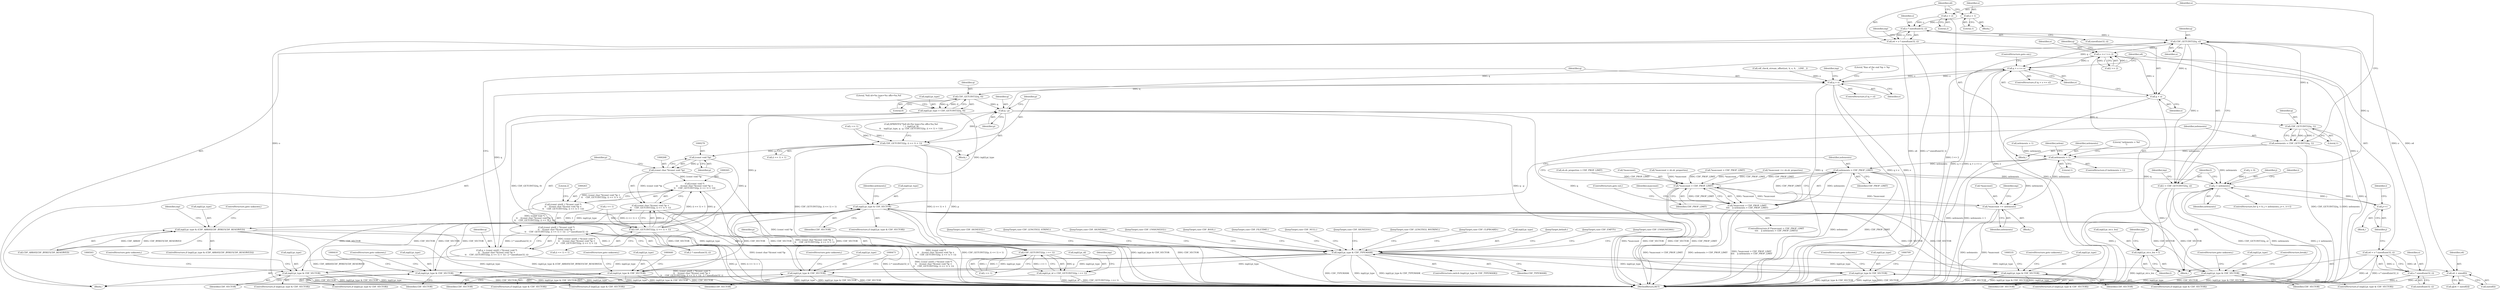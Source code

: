 digraph "0_file_1859fdb4e67c49c463c4e0078054335cd46ba295@API" {
"1000370" [label="(Call,o * sizeof(uint32_t))"];
"1000357" [label="(Call,o = 2)"];
"1000365" [label="(Call,o = 1)"];
"1000368" [label="(Call,o4 = o * sizeof(uint32_t))"];
"1000646" [label="(Call,o4 + sizeof(l))"];
"1000619" [label="(Call,CDF_GETUINT32(q, o))"];
"1000617" [label="(Call,l = CDF_GETUINT32(q, o))"];
"1000622" [label="(Call,inp[i].pi_str.s_len = l)"];
"1000677" [label="(Call,o += l >> 2)"];
"1000683" [label="(Call,q + o >= e)"];
"1000284" [label="(Call,q > e)"];
"1000312" [label="(Call,CDF_GETUINT32(q, 0))"];
"1000306" [label="(Call,inp[i].pi_type = CDF_GETUINT32(q, 0))"];
"1000344" [label="(Call,inp[i].pi_type & CDF_VECTOR)"];
"1000375" [label="(Call,inp[i].pi_type & (CDF_ARRAY|CDF_BYREF|CDF_RESERVED))"];
"1000388" [label="(Call,inp[i].pi_type & CDF_TYPEMASK)"];
"1000401" [label="(Call,inp[i].pi_type & CDF_VECTOR)"];
"1000431" [label="(Call,inp[i].pi_type & CDF_VECTOR)"];
"1000464" [label="(Call,inp[i].pi_type & CDF_VECTOR)"];
"1000494" [label="(Call,inp[i].pi_type & CDF_VECTOR)"];
"1000526" [label="(Call,inp[i].pi_type & CDF_VECTOR)"];
"1000700" [label="(Call,inp[i].pi_type & CDF_VECTOR)"];
"1000732" [label="(Call,inp[i].pi_type & CDF_VECTOR)"];
"1000333" [label="(Call,q - p)"];
"1000336" [label="(Call,CDF_GETUINT32(p, (i << 1) + 1))"];
"1000269" [label="(Call,(const void *)p)"];
"1000267" [label="(Call,(const char *)(const void *)p)"];
"1000264" [label="(Call,(const void *)\n\t\t    ((const char *)(const void *)p +\n\t\t    CDF_GETUINT32(p, (i << 1) + 1)))"];
"1000262" [label="(Call,(const uint8_t *)(const void *)\n\t\t    ((const char *)(const void *)p +\n\t\t    CDF_GETUINT32(p, (i << 1) + 1)))"];
"1000261" [label="(Call,(const uint8_t *)(const void *)\n\t\t    ((const char *)(const void *)p +\n\t\t    CDF_GETUINT32(p, (i << 1) + 1)) - 2 * sizeof(uint32_t))"];
"1000259" [label="(Call,q = (const uint8_t *)(const void *)\n\t\t    ((const char *)(const void *)p +\n\t\t    CDF_GETUINT32(p, (i << 1) + 1)) - 2 * sizeof(uint32_t))"];
"1000266" [label="(Call,(const char *)(const void *)p +\n\t\t    CDF_GETUINT32(p, (i << 1) + 1))"];
"1000272" [label="(Call,CDF_GETUINT32(p, (i << 1) + 1))"];
"1000301" [label="(Call,CDF_GETUINT32(p, i << 1))"];
"1000295" [label="(Call,inp[i].pi_id = CDF_GETUINT32(p, i << 1))"];
"1000354" [label="(Call,CDF_GETUINT32(q, 1))"];
"1000352" [label="(Call,nelements = CDF_GETUINT32(q, 1))"];
"1000559" [label="(Call,nelements > 1)"];
"1000576" [label="(Call,nelements > CDF_PROP_LIMIT)"];
"1000572" [label="(Call,*maxcount > CDF_PROP_LIMIT)"];
"1000571" [label="(Call,*maxcount > CDF_PROP_LIMIT\n\t\t\t\t    || nelements > CDF_PROP_LIMIT)"];
"1000580" [label="(Call,*maxcount += nelements)"];
"1000607" [label="(Call,j < nelements)"];
"1000611" [label="(Call,j++)"];
"1000684" [label="(Call,q + o)"];
"1000691" [label="(Call,o * sizeof(uint32_t))"];
"1000689" [label="(Call,o4 = o * sizeof(uint32_t))"];
"1000679" [label="(Call,l >> 2)"];
"1000700" [label="(Call,inp[i].pi_type & CDF_VECTOR)"];
"1000532" [label="(Identifier,CDF_VECTOR)"];
"1000272" [label="(Call,CDF_GETUINT32(p, (i << 1) + 1))"];
"1000604" [label="(Call,j = 0)"];
"1000576" [label="(Call,nelements > CDF_PROP_LIMIT)"];
"1000203" [label="(Call,*maxcount += sh.sh_properties)"];
"1000500" [label="(Identifier,CDF_VECTOR)"];
"1000730" [label="(JumpTarget,case CDF_CLIPBOARD:)"];
"1000343" [label="(ControlStructure,if (inp[i].pi_type & CDF_VECTOR))"];
"1000559" [label="(Call,nelements > 1)"];
"1000571" [label="(Call,*maxcount > CDF_PROP_LIMIT\n\t\t\t\t    || nelements > CDF_PROP_LIMIT)"];
"1000438" [label="(ControlStructure,goto unknown;)"];
"1000397" [label="(JumpTarget,case CDF_EMPTY:)"];
"1000501" [label="(ControlStructure,goto unknown;)"];
"1000262" [label="(Call,(const uint8_t *)(const void *)\n\t\t    ((const char *)(const void *)p +\n\t\t    CDF_GETUINT32(p, (i << 1) + 1)))"];
"1000356" [label="(Literal,1)"];
"1000577" [label="(Identifier,nelements)"];
"1000290" [label="(Literal,\"Ran of the end %p > %p\n\")"];
"1000608" [label="(Identifier,j)"];
"1000408" [label="(ControlStructure,goto unknown;)"];
"1000374" [label="(ControlStructure,if (inp[i].pi_type & (CDF_ARRAY|CDF_BYREF|CDF_RESERVED)))"];
"1000524" [label="(JumpTarget,case CDF_UNSIGNED64:)"];
"1000313" [label="(Identifier,q)"];
"1000351" [label="(Block,)"];
"1000495" [label="(Call,inp[i].pi_type)"];
"1000238" [label="(Call,cdf_check_stream_offset(sst, h, e, 0, __LINE__))"];
"1000407" [label="(Identifier,CDF_VECTOR)"];
"1000296" [label="(Call,inp[i].pi_id)"];
"1000429" [label="(JumpTarget,case CDF_SIGNED32:)"];
"1000561" [label="(Literal,1)"];
"1000648" [label="(Call,sizeof(l))"];
"1000732" [label="(Call,inp[i].pi_type & CDF_VECTOR)"];
"1000353" [label="(Identifier,nelements)"];
"1000307" [label="(Call,inp[i].pi_type)"];
"1000556" [label="(JumpTarget,case CDF_LENGTH32_STRING:)"];
"1000533" [label="(ControlStructure,goto unknown;)"];
"1000370" [label="(Call,o * sizeof(uint32_t))"];
"1000260" [label="(Identifier,q)"];
"1000558" [label="(ControlStructure,if (nelements > 1))"];
"1000362" [label="(Call,nelements = 1)"];
"1000739" [label="(ControlStructure,goto unknown;)"];
"1000284" [label="(Call,q > e)"];
"1000699" [label="(ControlStructure,if (inp[i].pi_type & CDF_VECTOR))"];
"1000614" [label="(Identifier,i)"];
"1000400" [label="(ControlStructure,if (inp[i].pi_type & CDF_VECTOR))"];
"1000525" [label="(ControlStructure,if (inp[i].pi_type & CDF_VECTOR))"];
"1000688" [label="(ControlStructure,goto out;)"];
"1000315" [label="(Call,DPRINTF((\"%d) id=%x type=%x offs=%x,%d\n\", i, inp[i].pi_id,\n\t\t    inp[i].pi_type, q - p, CDF_GETUINT32(p, (i << 1) + 1))))"];
"1000337" [label="(Identifier,p)"];
"1000177" [label="(Call,sh.sh_properties > CDF_PROP_LIMIT)"];
"1000464" [label="(Call,inp[i].pi_type & CDF_VECTOR)"];
"1000259" [label="(Call,q = (const uint8_t *)(const void *)\n\t\t    ((const char *)(const void *)p +\n\t\t    CDF_GETUINT32(p, (i << 1) + 1)) - 2 * sizeof(uint32_t))"];
"1000626" [label="(Identifier,inp)"];
"1000401" [label="(Call,inp[i].pi_type & CDF_VECTOR)"];
"1000261" [label="(Call,(const uint8_t *)(const void *)\n\t\t    ((const char *)(const void *)p +\n\t\t    CDF_GETUINT32(p, (i << 1) + 1)) - 2 * sizeof(uint32_t))"];
"1000575" [label="(Identifier,CDF_PROP_LIMIT)"];
"1000394" [label="(Identifier,CDF_TYPEMASK)"];
"1000578" [label="(Identifier,CDF_PROP_LIMIT)"];
"1000707" [label="(ControlStructure,goto unknown;)"];
"1000622" [label="(Call,inp[i].pi_str.s_len = l)"];
"1000279" [label="(Call,2 * sizeof(uint32_t))"];
"1000619" [label="(Call,CDF_GETUINT32(q, o))"];
"1000332" [label="(Block,)"];
"1000527" [label="(Call,inp[i].pi_type)"];
"1000361" [label="(Block,)"];
"1000264" [label="(Call,(const void *)\n\t\t    ((const char *)(const void *)p +\n\t\t    CDF_GETUINT32(p, (i << 1) + 1)))"];
"1000336" [label="(Call,CDF_GETUINT32(p, (i << 1) + 1))"];
"1000386" [label="(ControlStructure,goto unknown;)"];
"1000615" [label="(Block,)"];
"1000683" [label="(Call,q + o >= e)"];
"1000431" [label="(Call,inp[i].pi_type & CDF_VECTOR)"];
"1000492" [label="(JumpTarget,case CDF_SIGNED64:)"];
"1000610" [label="(Block,)"];
"1000295" [label="(Call,inp[i].pi_id = CDF_GETUINT32(p, i << 1))"];
"1000352" [label="(Call,nelements = CDF_GETUINT32(q, 1))"];
"1000682" [label="(ControlStructure,if (q + o >= e))"];
"1000583" [label="(Identifier,nelements)"];
"1000693" [label="(Call,sizeof(uint32_t))"];
"1000302" [label="(Identifier,p)"];
"1000630" [label="(Identifier,l)"];
"1000402" [label="(Call,inp[i].pi_type)"];
"1000365" [label="(Call,o = 1)"];
"1000366" [label="(Identifier,o)"];
"1000463" [label="(ControlStructure,if (inp[i].pi_type & CDF_VECTOR))"];
"1000391" [label="(Identifier,inp)"];
"1000635" [label="(Identifier,inp)"];
"1000359" [label="(Literal,2)"];
"1000389" [label="(Call,inp[i].pi_type)"];
"1000565" [label="(Identifier,nelem)"];
"1000354" [label="(Call,CDF_GETUINT32(q, 1))"];
"1000560" [label="(Identifier,nelements)"];
"1000335" [label="(Identifier,p)"];
"1000741" [label="(JumpTarget,default:)"];
"1000738" [label="(Identifier,CDF_VECTOR)"];
"1000581" [label="(Call,*maxcount)"];
"1000309" [label="(Identifier,inp)"];
"1000572" [label="(Call,*maxcount > CDF_PROP_LIMIT)"];
"1000266" [label="(Call,(const char *)(const void *)p +\n\t\t    CDF_GETUINT32(p, (i << 1) + 1))"];
"1000258" [label="(Block,)"];
"1000301" [label="(Call,CDF_GETUINT32(p, i << 1))"];
"1000687" [label="(Identifier,e)"];
"1000369" [label="(Identifier,o4)"];
"1000607" [label="(Call,j < nelements)"];
"1000623" [label="(Call,inp[i].pi_str.s_len)"];
"1000562" [label="(Block,)"];
"1000271" [label="(Identifier,p)"];
"1000684" [label="(Call,q + o)"];
"1000375" [label="(Call,inp[i].pi_type & (CDF_ARRAY|CDF_BYREF|CDF_RESERVED))"];
"1000494" [label="(Call,inp[i].pi_type & CDF_VECTOR)"];
"1000462" [label="(JumpTarget,case CDF_UNSIGNED32:)"];
"1000696" [label="(Identifier,i)"];
"1000733" [label="(Call,inp[i].pi_type)"];
"1000618" [label="(Identifier,l)"];
"1000461" [label="(JumpTarget,case CDF_BOOL:)"];
"1000692" [label="(Identifier,o)"];
"1000685" [label="(Identifier,q)"];
"1000273" [label="(Identifier,p)"];
"1000601" [label="(Literal,\"nelements = %d\n\")"];
"1000338" [label="(Call,(i << 1) + 1)"];
"1000275" [label="(Call,i << 1)"];
"1000582" [label="(Identifier,maxcount)"];
"1000344" [label="(Call,inp[i].pi_type & CDF_VECTOR)"];
"1000372" [label="(Call,sizeof(uint32_t))"];
"1000647" [label="(Identifier,o4)"];
"1000317" [label="(Literal,\"%d) id=%x type=%x offs=%x,%d\n\")"];
"1000357" [label="(Call,o = 2)"];
"1000617" [label="(Call,l = CDF_GETUINT32(q, o))"];
"1000620" [label="(Identifier,q)"];
"1000355" [label="(Identifier,q)"];
"1000761" [label="(MethodReturn,RET)"];
"1000691" [label="(Call,o * sizeof(uint32_t))"];
"1000573" [label="(Call,*maxcount)"];
"1000621" [label="(Identifier,o)"];
"1000471" [label="(ControlStructure,goto unknown;)"];
"1000312" [label="(Call,CDF_GETUINT32(q, 0))"];
"1000363" [label="(Identifier,nelements)"];
"1000678" [label="(Identifier,o)"];
"1000586" [label="(Identifier,inp)"];
"1000698" [label="(JumpTarget,case CDF_FILETIME:)"];
"1000603" [label="(ControlStructure,for (j = 0; j < nelements; j++, i++))"];
"1000493" [label="(ControlStructure,if (inp[i].pi_type & CDF_VECTOR))"];
"1000368" [label="(Call,o4 = o * sizeof(uint32_t))"];
"1000280" [label="(Literal,2)"];
"1000306" [label="(Call,inp[i].pi_type = CDF_GETUINT32(q, 0))"];
"1000211" [label="(Call,*maxcount = sh.sh_properties)"];
"1000609" [label="(Identifier,nelements)"];
"1000387" [label="(ControlStructure,switch (inp[i].pi_type & CDF_TYPEMASK))"];
"1000646" [label="(Call,o4 + sizeof(l))"];
"1000740" [label="(ControlStructure,break;)"];
"1000644" [label="(Call,q[o4 + sizeof(l)])"];
"1000381" [label="(Call,CDF_ARRAY|CDF_BYREF|CDF_RESERVED)"];
"1000396" [label="(JumpTarget,case CDF_NULL:)"];
"1000580" [label="(Call,*maxcount += nelements)"];
"1000430" [label="(ControlStructure,if (inp[i].pi_type & CDF_VECTOR))"];
"1000367" [label="(Literal,1)"];
"1000285" [label="(Identifier,q)"];
"1000399" [label="(JumpTarget,case CDF_SIGNED16:)"];
"1000371" [label="(Identifier,o)"];
"1000731" [label="(ControlStructure,if (inp[i].pi_type & CDF_VECTOR))"];
"1000579" [label="(ControlStructure,goto out;)"];
"1000267" [label="(Call,(const char *)(const void *)p)"];
"1000701" [label="(Call,inp[i].pi_type)"];
"1000437" [label="(Identifier,CDF_VECTOR)"];
"1000432" [label="(Call,inp[i].pi_type)"];
"1000686" [label="(Identifier,o)"];
"1000465" [label="(Call,inp[i].pi_type)"];
"1000303" [label="(Call,i << 1)"];
"1000689" [label="(Call,o4 = o * sizeof(uint32_t))"];
"1000283" [label="(ControlStructure,if (q > e))"];
"1000334" [label="(Identifier,q)"];
"1000376" [label="(Call,inp[i].pi_type)"];
"1000333" [label="(Call,q - p)"];
"1000314" [label="(Literal,0)"];
"1000350" [label="(Identifier,CDF_VECTOR)"];
"1000526" [label="(Call,inp[i].pi_type & CDF_VECTOR)"];
"1000557" [label="(JumpTarget,case CDF_LENGTH32_WSTRING:)"];
"1000269" [label="(Call,(const void *)p)"];
"1000274" [label="(Call,(i << 1) + 1)"];
"1000570" [label="(ControlStructure,if (*maxcount > CDF_PROP_LIMIT\n\t\t\t\t    || nelements > CDF_PROP_LIMIT))"];
"1000378" [label="(Identifier,inp)"];
"1000612" [label="(Identifier,j)"];
"1000358" [label="(Identifier,o)"];
"1000298" [label="(Identifier,inp)"];
"1000706" [label="(Identifier,CDF_VECTOR)"];
"1000339" [label="(Call,i << 1)"];
"1000690" [label="(Identifier,o4)"];
"1000286" [label="(Identifier,e)"];
"1000611" [label="(Call,j++)"];
"1000677" [label="(Call,o += l >> 2)"];
"1000198" [label="(Call,*maxcount > CDF_PROP_LIMIT)"];
"1000388" [label="(Call,inp[i].pi_type & CDF_TYPEMASK)"];
"1000470" [label="(Identifier,CDF_VECTOR)"];
"1000345" [label="(Call,inp[i].pi_type)"];
"1000370" -> "1000368"  [label="AST: "];
"1000370" -> "1000372"  [label="CFG: "];
"1000371" -> "1000370"  [label="AST: "];
"1000372" -> "1000370"  [label="AST: "];
"1000368" -> "1000370"  [label="CFG: "];
"1000370" -> "1000761"  [label="DDG: o"];
"1000370" -> "1000368"  [label="DDG: o"];
"1000357" -> "1000370"  [label="DDG: o"];
"1000365" -> "1000370"  [label="DDG: o"];
"1000370" -> "1000619"  [label="DDG: o"];
"1000357" -> "1000351"  [label="AST: "];
"1000357" -> "1000359"  [label="CFG: "];
"1000358" -> "1000357"  [label="AST: "];
"1000359" -> "1000357"  [label="AST: "];
"1000369" -> "1000357"  [label="CFG: "];
"1000365" -> "1000361"  [label="AST: "];
"1000365" -> "1000367"  [label="CFG: "];
"1000366" -> "1000365"  [label="AST: "];
"1000367" -> "1000365"  [label="AST: "];
"1000369" -> "1000365"  [label="CFG: "];
"1000368" -> "1000258"  [label="AST: "];
"1000369" -> "1000368"  [label="AST: "];
"1000378" -> "1000368"  [label="CFG: "];
"1000368" -> "1000761"  [label="DDG: o4"];
"1000368" -> "1000761"  [label="DDG: o * sizeof(uint32_t)"];
"1000368" -> "1000646"  [label="DDG: o4"];
"1000646" -> "1000644"  [label="AST: "];
"1000646" -> "1000648"  [label="CFG: "];
"1000647" -> "1000646"  [label="AST: "];
"1000648" -> "1000646"  [label="AST: "];
"1000644" -> "1000646"  [label="CFG: "];
"1000646" -> "1000761"  [label="DDG: o4"];
"1000689" -> "1000646"  [label="DDG: o4"];
"1000619" -> "1000617"  [label="AST: "];
"1000619" -> "1000621"  [label="CFG: "];
"1000620" -> "1000619"  [label="AST: "];
"1000621" -> "1000619"  [label="AST: "];
"1000617" -> "1000619"  [label="CFG: "];
"1000619" -> "1000617"  [label="DDG: q"];
"1000619" -> "1000617"  [label="DDG: o"];
"1000333" -> "1000619"  [label="DDG: q"];
"1000354" -> "1000619"  [label="DDG: q"];
"1000691" -> "1000619"  [label="DDG: o"];
"1000619" -> "1000677"  [label="DDG: o"];
"1000619" -> "1000683"  [label="DDG: q"];
"1000619" -> "1000684"  [label="DDG: q"];
"1000617" -> "1000615"  [label="AST: "];
"1000618" -> "1000617"  [label="AST: "];
"1000626" -> "1000617"  [label="CFG: "];
"1000617" -> "1000761"  [label="DDG: CDF_GETUINT32(q, o)"];
"1000617" -> "1000622"  [label="DDG: l"];
"1000622" -> "1000615"  [label="AST: "];
"1000622" -> "1000630"  [label="CFG: "];
"1000623" -> "1000622"  [label="AST: "];
"1000630" -> "1000622"  [label="AST: "];
"1000635" -> "1000622"  [label="CFG: "];
"1000622" -> "1000761"  [label="DDG: inp[i].pi_str.s_len"];
"1000677" -> "1000615"  [label="AST: "];
"1000677" -> "1000679"  [label="CFG: "];
"1000678" -> "1000677"  [label="AST: "];
"1000679" -> "1000677"  [label="AST: "];
"1000685" -> "1000677"  [label="CFG: "];
"1000677" -> "1000761"  [label="DDG: l >> 2"];
"1000679" -> "1000677"  [label="DDG: l"];
"1000679" -> "1000677"  [label="DDG: 2"];
"1000677" -> "1000683"  [label="DDG: o"];
"1000677" -> "1000684"  [label="DDG: o"];
"1000677" -> "1000691"  [label="DDG: o"];
"1000683" -> "1000682"  [label="AST: "];
"1000683" -> "1000687"  [label="CFG: "];
"1000684" -> "1000683"  [label="AST: "];
"1000687" -> "1000683"  [label="AST: "];
"1000688" -> "1000683"  [label="CFG: "];
"1000690" -> "1000683"  [label="CFG: "];
"1000683" -> "1000761"  [label="DDG: q + o"];
"1000683" -> "1000761"  [label="DDG: q + o >= e"];
"1000683" -> "1000761"  [label="DDG: e"];
"1000683" -> "1000284"  [label="DDG: e"];
"1000284" -> "1000683"  [label="DDG: e"];
"1000284" -> "1000283"  [label="AST: "];
"1000284" -> "1000286"  [label="CFG: "];
"1000285" -> "1000284"  [label="AST: "];
"1000286" -> "1000284"  [label="AST: "];
"1000290" -> "1000284"  [label="CFG: "];
"1000298" -> "1000284"  [label="CFG: "];
"1000284" -> "1000761"  [label="DDG: e"];
"1000284" -> "1000761"  [label="DDG: q"];
"1000284" -> "1000761"  [label="DDG: q > e"];
"1000259" -> "1000284"  [label="DDG: q"];
"1000238" -> "1000284"  [label="DDG: e"];
"1000284" -> "1000312"  [label="DDG: q"];
"1000312" -> "1000306"  [label="AST: "];
"1000312" -> "1000314"  [label="CFG: "];
"1000313" -> "1000312"  [label="AST: "];
"1000314" -> "1000312"  [label="AST: "];
"1000306" -> "1000312"  [label="CFG: "];
"1000312" -> "1000306"  [label="DDG: q"];
"1000312" -> "1000306"  [label="DDG: 0"];
"1000312" -> "1000333"  [label="DDG: q"];
"1000306" -> "1000258"  [label="AST: "];
"1000307" -> "1000306"  [label="AST: "];
"1000317" -> "1000306"  [label="CFG: "];
"1000306" -> "1000761"  [label="DDG: CDF_GETUINT32(q, 0)"];
"1000306" -> "1000344"  [label="DDG: inp[i].pi_type"];
"1000344" -> "1000343"  [label="AST: "];
"1000344" -> "1000350"  [label="CFG: "];
"1000345" -> "1000344"  [label="AST: "];
"1000350" -> "1000344"  [label="AST: "];
"1000353" -> "1000344"  [label="CFG: "];
"1000363" -> "1000344"  [label="CFG: "];
"1000344" -> "1000761"  [label="DDG: inp[i].pi_type & CDF_VECTOR"];
"1000344" -> "1000761"  [label="DDG: CDF_VECTOR"];
"1000431" -> "1000344"  [label="DDG: CDF_VECTOR"];
"1000401" -> "1000344"  [label="DDG: CDF_VECTOR"];
"1000494" -> "1000344"  [label="DDG: CDF_VECTOR"];
"1000700" -> "1000344"  [label="DDG: CDF_VECTOR"];
"1000732" -> "1000344"  [label="DDG: CDF_VECTOR"];
"1000526" -> "1000344"  [label="DDG: CDF_VECTOR"];
"1000464" -> "1000344"  [label="DDG: CDF_VECTOR"];
"1000344" -> "1000375"  [label="DDG: inp[i].pi_type"];
"1000344" -> "1000401"  [label="DDG: CDF_VECTOR"];
"1000344" -> "1000431"  [label="DDG: CDF_VECTOR"];
"1000344" -> "1000464"  [label="DDG: CDF_VECTOR"];
"1000344" -> "1000494"  [label="DDG: CDF_VECTOR"];
"1000344" -> "1000526"  [label="DDG: CDF_VECTOR"];
"1000344" -> "1000700"  [label="DDG: CDF_VECTOR"];
"1000344" -> "1000732"  [label="DDG: CDF_VECTOR"];
"1000375" -> "1000374"  [label="AST: "];
"1000375" -> "1000381"  [label="CFG: "];
"1000376" -> "1000375"  [label="AST: "];
"1000381" -> "1000375"  [label="AST: "];
"1000386" -> "1000375"  [label="CFG: "];
"1000391" -> "1000375"  [label="CFG: "];
"1000375" -> "1000761"  [label="DDG: inp[i].pi_type"];
"1000375" -> "1000761"  [label="DDG: inp[i].pi_type & (CDF_ARRAY|CDF_BYREF|CDF_RESERVED)"];
"1000375" -> "1000761"  [label="DDG: CDF_ARRAY|CDF_BYREF|CDF_RESERVED"];
"1000381" -> "1000375"  [label="DDG: CDF_ARRAY"];
"1000381" -> "1000375"  [label="DDG: CDF_BYREF|CDF_RESERVED"];
"1000375" -> "1000388"  [label="DDG: inp[i].pi_type"];
"1000388" -> "1000387"  [label="AST: "];
"1000388" -> "1000394"  [label="CFG: "];
"1000389" -> "1000388"  [label="AST: "];
"1000394" -> "1000388"  [label="AST: "];
"1000396" -> "1000388"  [label="CFG: "];
"1000397" -> "1000388"  [label="CFG: "];
"1000399" -> "1000388"  [label="CFG: "];
"1000429" -> "1000388"  [label="CFG: "];
"1000461" -> "1000388"  [label="CFG: "];
"1000462" -> "1000388"  [label="CFG: "];
"1000492" -> "1000388"  [label="CFG: "];
"1000524" -> "1000388"  [label="CFG: "];
"1000556" -> "1000388"  [label="CFG: "];
"1000557" -> "1000388"  [label="CFG: "];
"1000698" -> "1000388"  [label="CFG: "];
"1000730" -> "1000388"  [label="CFG: "];
"1000741" -> "1000388"  [label="CFG: "];
"1000388" -> "1000761"  [label="DDG: CDF_TYPEMASK"];
"1000388" -> "1000761"  [label="DDG: inp[i].pi_type"];
"1000388" -> "1000761"  [label="DDG: inp[i].pi_type & CDF_TYPEMASK"];
"1000388" -> "1000401"  [label="DDG: inp[i].pi_type"];
"1000388" -> "1000431"  [label="DDG: inp[i].pi_type"];
"1000388" -> "1000464"  [label="DDG: inp[i].pi_type"];
"1000388" -> "1000494"  [label="DDG: inp[i].pi_type"];
"1000388" -> "1000526"  [label="DDG: inp[i].pi_type"];
"1000388" -> "1000700"  [label="DDG: inp[i].pi_type"];
"1000388" -> "1000732"  [label="DDG: inp[i].pi_type"];
"1000401" -> "1000400"  [label="AST: "];
"1000401" -> "1000407"  [label="CFG: "];
"1000402" -> "1000401"  [label="AST: "];
"1000407" -> "1000401"  [label="AST: "];
"1000408" -> "1000401"  [label="CFG: "];
"1000410" -> "1000401"  [label="CFG: "];
"1000401" -> "1000761"  [label="DDG: inp[i].pi_type & CDF_VECTOR"];
"1000401" -> "1000761"  [label="DDG: inp[i].pi_type"];
"1000401" -> "1000761"  [label="DDG: CDF_VECTOR"];
"1000431" -> "1000430"  [label="AST: "];
"1000431" -> "1000437"  [label="CFG: "];
"1000432" -> "1000431"  [label="AST: "];
"1000437" -> "1000431"  [label="AST: "];
"1000438" -> "1000431"  [label="CFG: "];
"1000440" -> "1000431"  [label="CFG: "];
"1000431" -> "1000761"  [label="DDG: CDF_VECTOR"];
"1000431" -> "1000761"  [label="DDG: inp[i].pi_type"];
"1000431" -> "1000761"  [label="DDG: inp[i].pi_type & CDF_VECTOR"];
"1000464" -> "1000463"  [label="AST: "];
"1000464" -> "1000470"  [label="CFG: "];
"1000465" -> "1000464"  [label="AST: "];
"1000470" -> "1000464"  [label="AST: "];
"1000471" -> "1000464"  [label="CFG: "];
"1000473" -> "1000464"  [label="CFG: "];
"1000464" -> "1000761"  [label="DDG: inp[i].pi_type"];
"1000464" -> "1000761"  [label="DDG: inp[i].pi_type & CDF_VECTOR"];
"1000464" -> "1000761"  [label="DDG: CDF_VECTOR"];
"1000494" -> "1000493"  [label="AST: "];
"1000494" -> "1000500"  [label="CFG: "];
"1000495" -> "1000494"  [label="AST: "];
"1000500" -> "1000494"  [label="AST: "];
"1000501" -> "1000494"  [label="CFG: "];
"1000503" -> "1000494"  [label="CFG: "];
"1000494" -> "1000761"  [label="DDG: inp[i].pi_type & CDF_VECTOR"];
"1000494" -> "1000761"  [label="DDG: inp[i].pi_type"];
"1000494" -> "1000761"  [label="DDG: CDF_VECTOR"];
"1000526" -> "1000525"  [label="AST: "];
"1000526" -> "1000532"  [label="CFG: "];
"1000527" -> "1000526"  [label="AST: "];
"1000532" -> "1000526"  [label="AST: "];
"1000533" -> "1000526"  [label="CFG: "];
"1000535" -> "1000526"  [label="CFG: "];
"1000526" -> "1000761"  [label="DDG: inp[i].pi_type & CDF_VECTOR"];
"1000526" -> "1000761"  [label="DDG: inp[i].pi_type"];
"1000526" -> "1000761"  [label="DDG: CDF_VECTOR"];
"1000700" -> "1000699"  [label="AST: "];
"1000700" -> "1000706"  [label="CFG: "];
"1000701" -> "1000700"  [label="AST: "];
"1000706" -> "1000700"  [label="AST: "];
"1000707" -> "1000700"  [label="CFG: "];
"1000709" -> "1000700"  [label="CFG: "];
"1000700" -> "1000761"  [label="DDG: inp[i].pi_type & CDF_VECTOR"];
"1000700" -> "1000761"  [label="DDG: inp[i].pi_type"];
"1000700" -> "1000761"  [label="DDG: CDF_VECTOR"];
"1000732" -> "1000731"  [label="AST: "];
"1000732" -> "1000738"  [label="CFG: "];
"1000733" -> "1000732"  [label="AST: "];
"1000738" -> "1000732"  [label="AST: "];
"1000739" -> "1000732"  [label="CFG: "];
"1000740" -> "1000732"  [label="CFG: "];
"1000732" -> "1000761"  [label="DDG: CDF_VECTOR"];
"1000732" -> "1000761"  [label="DDG: inp[i].pi_type & CDF_VECTOR"];
"1000732" -> "1000761"  [label="DDG: inp[i].pi_type"];
"1000333" -> "1000332"  [label="AST: "];
"1000333" -> "1000335"  [label="CFG: "];
"1000334" -> "1000333"  [label="AST: "];
"1000335" -> "1000333"  [label="AST: "];
"1000337" -> "1000333"  [label="CFG: "];
"1000333" -> "1000761"  [label="DDG: q"];
"1000333" -> "1000761"  [label="DDG: q - p"];
"1000301" -> "1000333"  [label="DDG: p"];
"1000333" -> "1000336"  [label="DDG: p"];
"1000333" -> "1000354"  [label="DDG: q"];
"1000336" -> "1000332"  [label="AST: "];
"1000336" -> "1000338"  [label="CFG: "];
"1000337" -> "1000336"  [label="AST: "];
"1000338" -> "1000336"  [label="AST: "];
"1000315" -> "1000336"  [label="CFG: "];
"1000336" -> "1000761"  [label="DDG: CDF_GETUINT32(p, (i << 1) + 1)"];
"1000336" -> "1000761"  [label="DDG: (i << 1) + 1"];
"1000336" -> "1000761"  [label="DDG: p"];
"1000336" -> "1000269"  [label="DDG: p"];
"1000339" -> "1000336"  [label="DDG: i"];
"1000339" -> "1000336"  [label="DDG: 1"];
"1000269" -> "1000267"  [label="AST: "];
"1000269" -> "1000271"  [label="CFG: "];
"1000270" -> "1000269"  [label="AST: "];
"1000271" -> "1000269"  [label="AST: "];
"1000267" -> "1000269"  [label="CFG: "];
"1000269" -> "1000267"  [label="DDG: p"];
"1000269" -> "1000272"  [label="DDG: p"];
"1000267" -> "1000266"  [label="AST: "];
"1000268" -> "1000267"  [label="AST: "];
"1000273" -> "1000267"  [label="CFG: "];
"1000267" -> "1000761"  [label="DDG: (const void *)p"];
"1000267" -> "1000264"  [label="DDG: (const void *)p"];
"1000267" -> "1000266"  [label="DDG: (const void *)p"];
"1000264" -> "1000262"  [label="AST: "];
"1000264" -> "1000266"  [label="CFG: "];
"1000265" -> "1000264"  [label="AST: "];
"1000266" -> "1000264"  [label="AST: "];
"1000262" -> "1000264"  [label="CFG: "];
"1000264" -> "1000761"  [label="DDG: (const char *)(const void *)p +\n\t\t    CDF_GETUINT32(p, (i << 1) + 1)"];
"1000264" -> "1000262"  [label="DDG: (const char *)(const void *)p +\n\t\t    CDF_GETUINT32(p, (i << 1) + 1)"];
"1000272" -> "1000264"  [label="DDG: p"];
"1000272" -> "1000264"  [label="DDG: (i << 1) + 1"];
"1000262" -> "1000261"  [label="AST: "];
"1000263" -> "1000262"  [label="AST: "];
"1000280" -> "1000262"  [label="CFG: "];
"1000262" -> "1000761"  [label="DDG: (const void *)\n\t\t    ((const char *)(const void *)p +\n\t\t    CDF_GETUINT32(p, (i << 1) + 1))"];
"1000262" -> "1000261"  [label="DDG: (const void *)\n\t\t    ((const char *)(const void *)p +\n\t\t    CDF_GETUINT32(p, (i << 1) + 1))"];
"1000261" -> "1000259"  [label="AST: "];
"1000261" -> "1000279"  [label="CFG: "];
"1000279" -> "1000261"  [label="AST: "];
"1000259" -> "1000261"  [label="CFG: "];
"1000261" -> "1000761"  [label="DDG: (const uint8_t *)(const void *)\n\t\t    ((const char *)(const void *)p +\n\t\t    CDF_GETUINT32(p, (i << 1) + 1))"];
"1000261" -> "1000761"  [label="DDG: 2 * sizeof(uint32_t)"];
"1000261" -> "1000259"  [label="DDG: (const uint8_t *)(const void *)\n\t\t    ((const char *)(const void *)p +\n\t\t    CDF_GETUINT32(p, (i << 1) + 1))"];
"1000261" -> "1000259"  [label="DDG: 2 * sizeof(uint32_t)"];
"1000279" -> "1000261"  [label="DDG: 2"];
"1000259" -> "1000258"  [label="AST: "];
"1000260" -> "1000259"  [label="AST: "];
"1000285" -> "1000259"  [label="CFG: "];
"1000259" -> "1000761"  [label="DDG: (const uint8_t *)(const void *)\n\t\t    ((const char *)(const void *)p +\n\t\t    CDF_GETUINT32(p, (i << 1) + 1)) - 2 * sizeof(uint32_t)"];
"1000266" -> "1000272"  [label="CFG: "];
"1000272" -> "1000266"  [label="AST: "];
"1000266" -> "1000761"  [label="DDG: (const char *)(const void *)p"];
"1000266" -> "1000761"  [label="DDG: CDF_GETUINT32(p, (i << 1) + 1)"];
"1000272" -> "1000266"  [label="DDG: p"];
"1000272" -> "1000266"  [label="DDG: (i << 1) + 1"];
"1000272" -> "1000274"  [label="CFG: "];
"1000273" -> "1000272"  [label="AST: "];
"1000274" -> "1000272"  [label="AST: "];
"1000272" -> "1000761"  [label="DDG: (i << 1) + 1"];
"1000272" -> "1000761"  [label="DDG: p"];
"1000275" -> "1000272"  [label="DDG: i"];
"1000275" -> "1000272"  [label="DDG: 1"];
"1000272" -> "1000301"  [label="DDG: p"];
"1000301" -> "1000295"  [label="AST: "];
"1000301" -> "1000303"  [label="CFG: "];
"1000302" -> "1000301"  [label="AST: "];
"1000303" -> "1000301"  [label="AST: "];
"1000295" -> "1000301"  [label="CFG: "];
"1000301" -> "1000295"  [label="DDG: p"];
"1000301" -> "1000295"  [label="DDG: i << 1"];
"1000303" -> "1000301"  [label="DDG: i"];
"1000303" -> "1000301"  [label="DDG: 1"];
"1000295" -> "1000258"  [label="AST: "];
"1000296" -> "1000295"  [label="AST: "];
"1000309" -> "1000295"  [label="CFG: "];
"1000295" -> "1000761"  [label="DDG: inp[i].pi_id"];
"1000295" -> "1000761"  [label="DDG: CDF_GETUINT32(p, i << 1)"];
"1000354" -> "1000352"  [label="AST: "];
"1000354" -> "1000356"  [label="CFG: "];
"1000355" -> "1000354"  [label="AST: "];
"1000356" -> "1000354"  [label="AST: "];
"1000352" -> "1000354"  [label="CFG: "];
"1000354" -> "1000761"  [label="DDG: q"];
"1000354" -> "1000352"  [label="DDG: q"];
"1000354" -> "1000352"  [label="DDG: 1"];
"1000352" -> "1000351"  [label="AST: "];
"1000353" -> "1000352"  [label="AST: "];
"1000358" -> "1000352"  [label="CFG: "];
"1000352" -> "1000761"  [label="DDG: nelements"];
"1000352" -> "1000761"  [label="DDG: CDF_GETUINT32(q, 1)"];
"1000352" -> "1000559"  [label="DDG: nelements"];
"1000559" -> "1000558"  [label="AST: "];
"1000559" -> "1000561"  [label="CFG: "];
"1000560" -> "1000559"  [label="AST: "];
"1000561" -> "1000559"  [label="AST: "];
"1000565" -> "1000559"  [label="CFG: "];
"1000601" -> "1000559"  [label="CFG: "];
"1000559" -> "1000761"  [label="DDG: nelements"];
"1000559" -> "1000761"  [label="DDG: nelements > 1"];
"1000362" -> "1000559"  [label="DDG: nelements"];
"1000559" -> "1000576"  [label="DDG: nelements"];
"1000559" -> "1000580"  [label="DDG: nelements"];
"1000559" -> "1000607"  [label="DDG: nelements"];
"1000576" -> "1000571"  [label="AST: "];
"1000576" -> "1000578"  [label="CFG: "];
"1000577" -> "1000576"  [label="AST: "];
"1000578" -> "1000576"  [label="AST: "];
"1000571" -> "1000576"  [label="CFG: "];
"1000576" -> "1000761"  [label="DDG: nelements"];
"1000576" -> "1000761"  [label="DDG: CDF_PROP_LIMIT"];
"1000576" -> "1000572"  [label="DDG: CDF_PROP_LIMIT"];
"1000576" -> "1000571"  [label="DDG: nelements"];
"1000576" -> "1000571"  [label="DDG: CDF_PROP_LIMIT"];
"1000572" -> "1000576"  [label="DDG: CDF_PROP_LIMIT"];
"1000576" -> "1000580"  [label="DDG: nelements"];
"1000576" -> "1000607"  [label="DDG: nelements"];
"1000572" -> "1000571"  [label="AST: "];
"1000572" -> "1000575"  [label="CFG: "];
"1000573" -> "1000572"  [label="AST: "];
"1000575" -> "1000572"  [label="AST: "];
"1000577" -> "1000572"  [label="CFG: "];
"1000571" -> "1000572"  [label="CFG: "];
"1000572" -> "1000761"  [label="DDG: CDF_PROP_LIMIT"];
"1000572" -> "1000761"  [label="DDG: *maxcount"];
"1000572" -> "1000571"  [label="DDG: *maxcount"];
"1000572" -> "1000571"  [label="DDG: CDF_PROP_LIMIT"];
"1000580" -> "1000572"  [label="DDG: *maxcount"];
"1000211" -> "1000572"  [label="DDG: *maxcount"];
"1000203" -> "1000572"  [label="DDG: *maxcount"];
"1000198" -> "1000572"  [label="DDG: CDF_PROP_LIMIT"];
"1000177" -> "1000572"  [label="DDG: CDF_PROP_LIMIT"];
"1000572" -> "1000580"  [label="DDG: *maxcount"];
"1000571" -> "1000570"  [label="AST: "];
"1000579" -> "1000571"  [label="CFG: "];
"1000582" -> "1000571"  [label="CFG: "];
"1000571" -> "1000761"  [label="DDG: *maxcount > CDF_PROP_LIMIT\n\t\t\t\t    || nelements > CDF_PROP_LIMIT"];
"1000571" -> "1000761"  [label="DDG: *maxcount > CDF_PROP_LIMIT"];
"1000571" -> "1000761"  [label="DDG: nelements > CDF_PROP_LIMIT"];
"1000580" -> "1000562"  [label="AST: "];
"1000580" -> "1000583"  [label="CFG: "];
"1000581" -> "1000580"  [label="AST: "];
"1000583" -> "1000580"  [label="AST: "];
"1000586" -> "1000580"  [label="CFG: "];
"1000580" -> "1000761"  [label="DDG: nelements"];
"1000580" -> "1000761"  [label="DDG: *maxcount"];
"1000607" -> "1000603"  [label="AST: "];
"1000607" -> "1000609"  [label="CFG: "];
"1000608" -> "1000607"  [label="AST: "];
"1000609" -> "1000607"  [label="AST: "];
"1000618" -> "1000607"  [label="CFG: "];
"1000696" -> "1000607"  [label="CFG: "];
"1000607" -> "1000761"  [label="DDG: j < nelements"];
"1000607" -> "1000761"  [label="DDG: j"];
"1000607" -> "1000761"  [label="DDG: nelements"];
"1000604" -> "1000607"  [label="DDG: j"];
"1000611" -> "1000607"  [label="DDG: j"];
"1000607" -> "1000611"  [label="DDG: j"];
"1000611" -> "1000610"  [label="AST: "];
"1000611" -> "1000612"  [label="CFG: "];
"1000612" -> "1000611"  [label="AST: "];
"1000614" -> "1000611"  [label="CFG: "];
"1000684" -> "1000686"  [label="CFG: "];
"1000685" -> "1000684"  [label="AST: "];
"1000686" -> "1000684"  [label="AST: "];
"1000687" -> "1000684"  [label="CFG: "];
"1000684" -> "1000761"  [label="DDG: q"];
"1000684" -> "1000761"  [label="DDG: o"];
"1000691" -> "1000689"  [label="AST: "];
"1000691" -> "1000693"  [label="CFG: "];
"1000692" -> "1000691"  [label="AST: "];
"1000693" -> "1000691"  [label="AST: "];
"1000689" -> "1000691"  [label="CFG: "];
"1000691" -> "1000761"  [label="DDG: o"];
"1000691" -> "1000689"  [label="DDG: o"];
"1000689" -> "1000615"  [label="AST: "];
"1000690" -> "1000689"  [label="AST: "];
"1000612" -> "1000689"  [label="CFG: "];
"1000689" -> "1000761"  [label="DDG: o4"];
"1000689" -> "1000761"  [label="DDG: o * sizeof(uint32_t)"];
}
